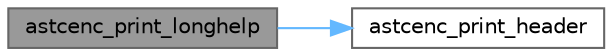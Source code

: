 digraph "astcenc_print_longhelp"
{
 // LATEX_PDF_SIZE
  bgcolor="transparent";
  edge [fontname=Helvetica,fontsize=10,labelfontname=Helvetica,labelfontsize=10];
  node [fontname=Helvetica,fontsize=10,shape=box,height=0.2,width=0.4];
  rankdir="LR";
  Node1 [id="Node000001",label="astcenc_print_longhelp",height=0.2,width=0.4,color="gray40", fillcolor="grey60", style="filled", fontcolor="black",tooltip="Print the tool copyright, version, and long-form help to stdout."];
  Node1 -> Node2 [id="edge1_Node000001_Node000002",color="steelblue1",style="solid",tooltip=" "];
  Node2 [id="Node000002",label="astcenc_print_header",height=0.2,width=0.4,color="grey40", fillcolor="white", style="filled",URL="$astcenccli__toplevel__help_8cpp.html#a3cf209b603114ef9a2c2c9e28697bbe7",tooltip="Print the tool copyright and version header to stdout."];
}
